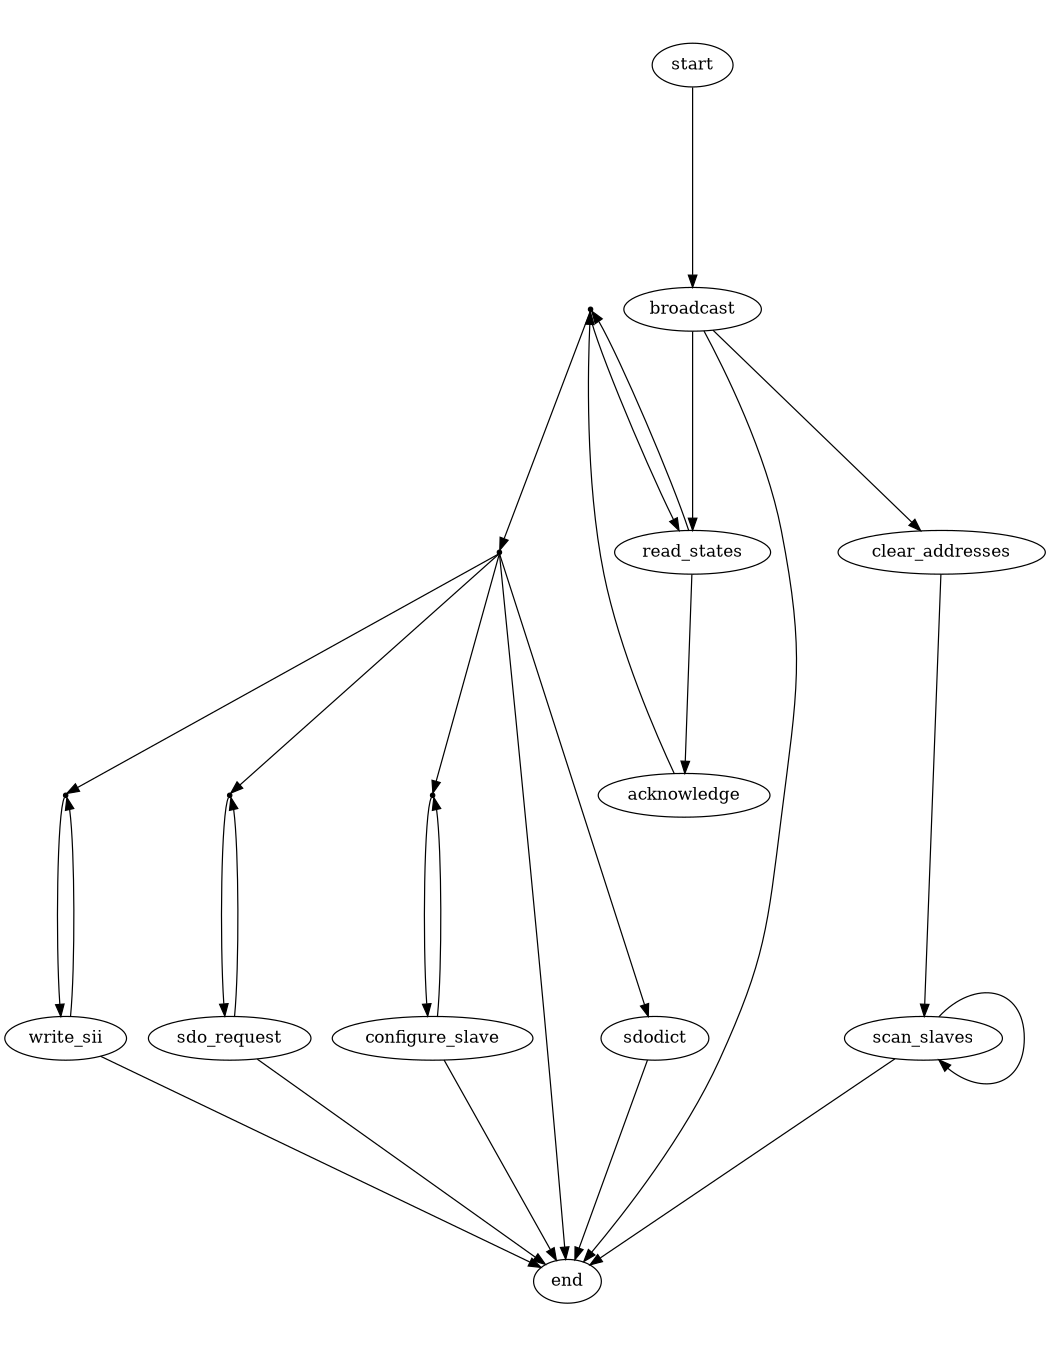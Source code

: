 
/* $Id$ */

digraph master {
    size="7,9"
    center=1
	ratio=fill

    action_process_sii [shape=point,label=""]
    action_process_sdo [shape=point,label=""]
    action_configure [shape=point,label=""]
    action_next_slave_state [shape=point,label=""]
    action_process_states [shape=point,label=""]

    start -> broadcast [weight=10]

    //broadcast -> error
    broadcast -> end
    broadcast -> clear_addresses
    broadcast -> read_states [weight=10]

    action_process_sii -> write_sii

    action_process_sdo -> sdo_request

    action_configure -> configure_slave

    action_process_states -> action_configure
    action_process_states -> action_process_sdo
    action_process_states -> sdodict
    action_process_states -> action_process_sii
    action_process_states -> end

    action_next_slave_state -> read_states
    action_next_slave_state -> action_process_states

    //read_states -> error
    read_states -> action_next_slave_state
    read_states -> acknowledge

    //acknowledge -> error
    acknowledge -> action_next_slave_state

    //clear_addresses -> error
    clear_addresses -> scan_slaves

    scan_slaves -> scan_slaves
    scan_slaves -> end

    configure_slave -> action_configure
    configure_slave -> end

    //write_sii -> error
    write_sii -> action_process_sii
    write_sii -> end

    //sdodict -> error
    sdodict -> end

    //sdo_request -> error
    sdo_request -> action_process_sdo
    sdo_request -> end

    //error -> start

    //end -> start
}
